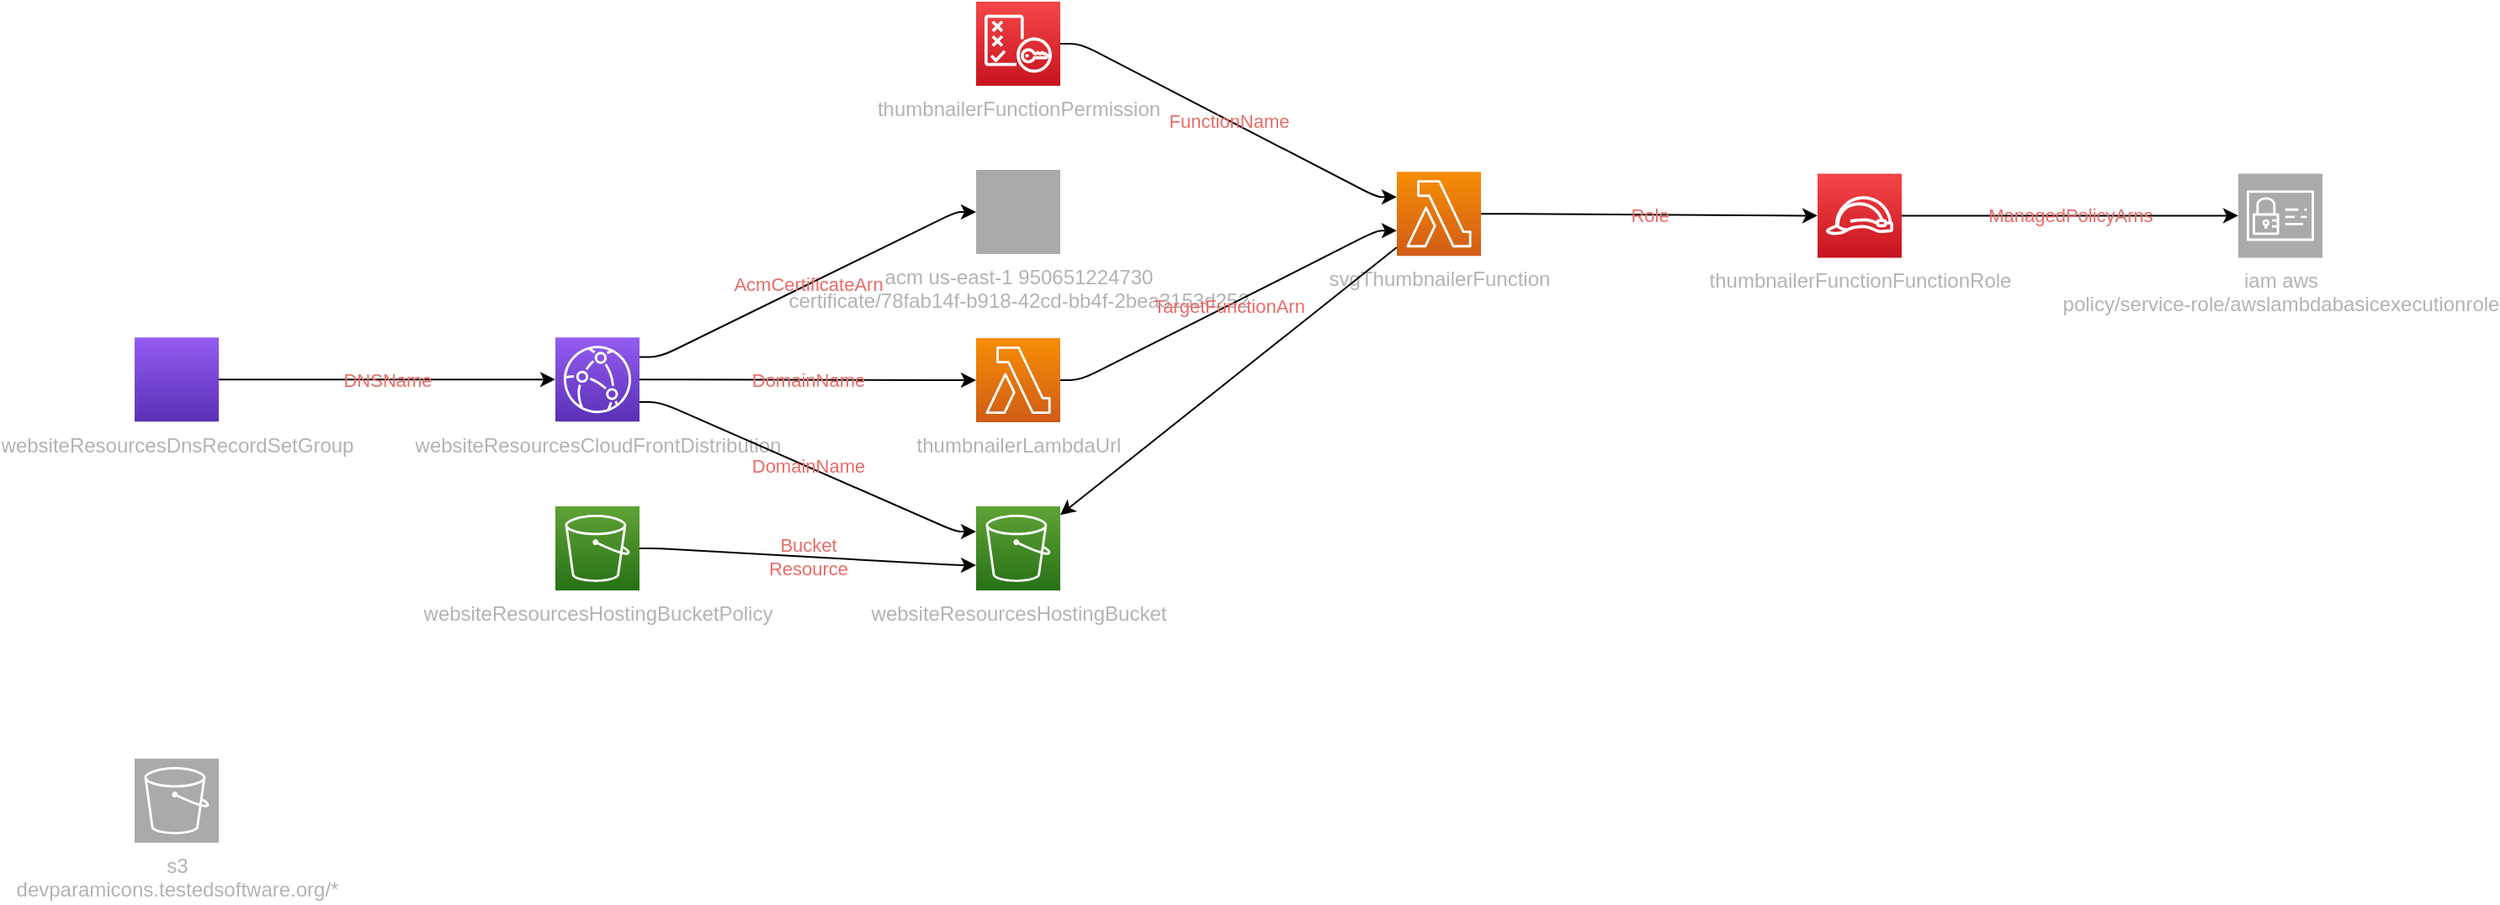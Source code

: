 <mxfile version="24.7.1" type="device">
  <diagram id="diagramid" name="Diagram">
    <mxGraphModel dx="1877" dy="556" grid="1" gridSize="10" guides="1" tooltips="1" connect="1" arrows="1" fold="1" page="1" pageScale="1" pageWidth="827" pageHeight="1169" math="0" shadow="0">
      <root>
        <mxCell id="0" />
        <mxCell id="1" parent="0" />
        <mxCell id="2" value="svgThumbnailerFunction" style="outlineConnect=0;fontColor=#B3B3B3;gradientColor=#F78E04;gradientDirection=north;fillColor=#D05C17;strokeColor=#ffffff;dashed=0;verticalLabelPosition=bottom;verticalAlign=top;align=center;html=1;fontSize=12;fontStyle=0;aspect=fixed;shape=mxgraph.aws4.resourceIcon;resIcon=mxgraph.aws4.lambda;" parent="1" vertex="1">
          <mxGeometry x="750" y="101.097" width="50" height="50" as="geometry" />
        </mxCell>
        <mxCell id="3" value="thumbnailerFunctionFunctionRole" style="outlineConnect=0;fontColor=#B3B3B3;gradientColor=#F54749;gradientDirection=north;fillColor=#C7131F;strokeColor=#ffffff;dashed=0;verticalLabelPosition=bottom;verticalAlign=top;align=center;html=1;fontSize=12;fontStyle=0;aspect=fixed;shape=mxgraph.aws4.resourceIcon;resIcon=mxgraph.aws4.role;" parent="1" vertex="1">
          <mxGeometry x="1000" y="102.195" width="50" height="50" as="geometry" />
        </mxCell>
        <mxCell id="4" value="thumbnailerFunctionPermission" style="outlineConnect=0;fontColor=#B3B3B3;gradientColor=#F54749;gradientDirection=north;fillColor=#C7131F;strokeColor=#ffffff;dashed=0;verticalLabelPosition=bottom;verticalAlign=top;align=center;html=1;fontSize=12;fontStyle=0;aspect=fixed;shape=mxgraph.aws4.resourceIcon;resIcon=mxgraph.aws4.policy;" parent="1" vertex="1">
          <mxGeometry x="500" width="50" height="50" as="geometry" />
        </mxCell>
        <mxCell id="5" value="thumbnailerLambdaUrl" style="outlineConnect=0;fontColor=#B3B3B3;gradientColor=#F78E04;gradientDirection=north;fillColor=#D05C17;strokeColor=#ffffff;dashed=0;verticalLabelPosition=bottom;verticalAlign=top;align=center;html=1;fontSize=12;fontStyle=0;aspect=fixed;shape=mxgraph.aws4.resourceIcon;resIcon=mxgraph.aws4.lambda;" parent="1" vertex="1">
          <mxGeometry x="500" y="200" width="50" height="50" as="geometry" />
        </mxCell>
        <mxCell id="6" value="websiteResourcesCloudFrontDistribution" style="outlineConnect=0;fontColor=#B3B3B3;gradientColor=#945DF2;gradientDirection=north;fillColor=#5A30B5;strokeColor=#ffffff;dashed=0;verticalLabelPosition=bottom;verticalAlign=top;align=center;html=1;fontSize=12;fontStyle=0;aspect=fixed;shape=mxgraph.aws4.resourceIcon;resIcon=mxgraph.aws4.cloudfront;" parent="1" vertex="1">
          <mxGeometry x="250" y="199.609" width="50" height="50" as="geometry" />
        </mxCell>
        <mxCell id="7" value="websiteResourcesDnsRecordSetGroup" style="outlineConnect=0;fontColor=#B3B3B3;gradientColor=#945DF2;gradientDirection=north;fillColor=#5A30B5;strokeColor=#ffffff;dashed=0;verticalLabelPosition=bottom;verticalAlign=top;align=center;html=1;fontSize=12;fontStyle=0;aspect=fixed;shape=mxgraph.aws4.resourceIcon;resIcon=mxgraph.aws4.route53;" parent="1" vertex="1">
          <mxGeometry y="199.609" width="50" height="50" as="geometry" />
        </mxCell>
        <mxCell id="8" value="websiteResourcesHostingBucket" style="outlineConnect=0;fontColor=#B3B3B3;gradientColor=#60A337;gradientDirection=north;fillColor=#277116;strokeColor=#ffffff;dashed=0;verticalLabelPosition=bottom;verticalAlign=top;align=center;html=1;fontSize=12;fontStyle=0;aspect=fixed;shape=mxgraph.aws4.resourceIcon;resIcon=mxgraph.aws4.s3;" parent="1" vertex="1">
          <mxGeometry x="500" y="300" width="50" height="50" as="geometry" />
        </mxCell>
        <mxCell id="9" value="websiteResourcesHostingBucketPolicy" style="outlineConnect=0;fontColor=#B3B3B3;gradientColor=#60A337;gradientDirection=north;fillColor=#277116;strokeColor=#ffffff;dashed=0;verticalLabelPosition=bottom;verticalAlign=top;align=center;html=1;fontSize=12;fontStyle=0;aspect=fixed;shape=mxgraph.aws4.resourceIcon;resIcon=mxgraph.aws4.s3;" parent="1" vertex="1">
          <mxGeometry x="250" y="300" width="50" height="50" as="geometry" />
        </mxCell>
        <mxCell id="10" value="iam  aws&#xa;policy/service-role/awslambdabasicexecutionrole" style="outlineConnect=0;fontColor=#B3B3B3;gradientColor=#aaaaaa;gradientDirection=north;fillColor=#aaaaaa;strokeColor=#ffffff;dashed=0;verticalLabelPosition=bottom;verticalAlign=top;align=center;html=1;fontSize=12;fontStyle=0;aspect=fixed;shape=mxgraph.aws4.resourceIcon;resIcon=mxgraph.aws4.identity_and_access_management;" parent="1" vertex="1">
          <mxGeometry x="1250" y="102.195" width="50" height="50" as="geometry" />
        </mxCell>
        <mxCell id="11" value="s3  &#xa;devparamicons.testedsoftware.org/*" style="outlineConnect=0;fontColor=#B3B3B3;gradientColor=#aaaaaa;gradientDirection=north;fillColor=#aaaaaa;strokeColor=#ffffff;dashed=0;verticalLabelPosition=bottom;verticalAlign=top;align=center;html=1;fontSize=12;fontStyle=0;aspect=fixed;shape=mxgraph.aws4.resourceIcon;resIcon=mxgraph.aws4.s3;" parent="1" vertex="1">
          <mxGeometry y="450" width="50" height="50" as="geometry" />
        </mxCell>
        <mxCell id="12" value="acm us-east-1 950651224730&#xa;certificate/78fab14f-b918-42cd-bb4f-2bea3153d252" style="outlineConnect=0;fontColor=#B3B3B3;gradientColor=#aaaaaa;gradientDirection=north;fillColor=#aaaaaa;strokeColor=#ffffff;dashed=0;verticalLabelPosition=bottom;verticalAlign=top;align=center;html=1;fontSize=12;fontStyle=0;aspect=fixed;shape=mxgraph.aws4.resourceIcon;resIcon=mxgraph.aws4.acm;" parent="1" vertex="1">
          <mxGeometry x="500" y="100" width="50" height="50" as="geometry" />
        </mxCell>
        <mxCell id="thumbnailerFunctionFunctionRole|svgThumbnailerFunction" value="Role" style="edgeStyle=orthogonalEdgeStyle;rounded=1;orthogonalLoop=1;jettySize=auto;html=1;labelBackgroundColor=none;fontColor=#EA6B66;noEdgeStyle=1;orthogonal=1;" parent="1" source="2" target="3" edge="1">
          <mxGeometry relative="1" as="geometry">
            <Array as="points">
              <mxPoint x="812" y="126.097" />
              <mxPoint x="988" y="127.195" />
            </Array>
          </mxGeometry>
        </mxCell>
        <mxCell id="iam  aws&#xa;policy/service-role/awslambdabasicexecutionrole|thumbnailerFunctionFunctionRole" value="ManagedPolicyArns" style="edgeStyle=orthogonalEdgeStyle;rounded=1;orthogonalLoop=1;jettySize=auto;html=1;labelBackgroundColor=none;fontColor=#EA6B66;noEdgeStyle=1;orthogonal=1;" parent="1" source="3" target="10" edge="1">
          <mxGeometry relative="1" as="geometry">
            <Array as="points">
              <mxPoint x="1062" y="127.195" />
              <mxPoint x="1238" y="127.195" />
            </Array>
          </mxGeometry>
        </mxCell>
        <mxCell id="svgThumbnailerFunction|thumbnailerFunctionPermission" value="FunctionName" style="edgeStyle=orthogonalEdgeStyle;rounded=1;orthogonalLoop=1;jettySize=auto;html=1;labelBackgroundColor=none;fontColor=#EA6B66;noEdgeStyle=1;orthogonal=1;" parent="1" source="4" target="2" edge="1">
          <mxGeometry relative="1" as="geometry">
            <Array as="points">
              <mxPoint x="562" y="25" />
              <mxPoint x="738" y="116.097" />
            </Array>
          </mxGeometry>
        </mxCell>
        <mxCell id="svgThumbnailerFunction|thumbnailerLambdaUrl" value="TargetFunctionArn" style="edgeStyle=orthogonalEdgeStyle;rounded=1;orthogonalLoop=1;jettySize=auto;html=1;labelBackgroundColor=none;fontColor=#EA6B66;noEdgeStyle=1;orthogonal=1;" parent="1" source="5" target="2" edge="1">
          <mxGeometry relative="1" as="geometry">
            <Array as="points">
              <mxPoint x="562" y="225" />
              <mxPoint x="738" y="136.097" />
            </Array>
          </mxGeometry>
        </mxCell>
        <mxCell id="websiteResourcesHostingBucket|websiteResourcesCloudFrontDistribution" value="DomainName" style="edgeStyle=orthogonalEdgeStyle;rounded=1;orthogonalLoop=1;jettySize=auto;html=1;labelBackgroundColor=none;fontColor=#EA6B66;noEdgeStyle=1;orthogonal=1;" parent="1" source="6" target="8" edge="1">
          <mxGeometry relative="1" as="geometry">
            <Array as="points">
              <mxPoint x="312" y="237.943" />
              <mxPoint x="488" y="315" />
            </Array>
          </mxGeometry>
        </mxCell>
        <mxCell id="acm us-east-1 950651224730&#xa;certificate/78fab14f-b918-42cd-bb4f-2bea3153d252|websiteResourcesCloudFrontDistribution" value="AcmCertificateArn" style="edgeStyle=orthogonalEdgeStyle;rounded=1;orthogonalLoop=1;jettySize=auto;html=1;labelBackgroundColor=none;fontColor=#EA6B66;noEdgeStyle=1;orthogonal=1;" parent="1" source="6" target="12" edge="1">
          <mxGeometry relative="1" as="geometry">
            <Array as="points">
              <mxPoint x="312" y="211.276" />
              <mxPoint x="488" y="125" />
            </Array>
          </mxGeometry>
        </mxCell>
        <mxCell id="thumbnailerLambdaUrl|websiteResourcesCloudFrontDistribution" value="DomainName" style="edgeStyle=orthogonalEdgeStyle;rounded=1;orthogonalLoop=1;jettySize=auto;html=1;labelBackgroundColor=none;fontColor=#EA6B66;noEdgeStyle=1;orthogonal=1;" parent="1" source="6" target="5" edge="1">
          <mxGeometry relative="1" as="geometry">
            <Array as="points">
              <mxPoint x="314" y="224.609" />
              <mxPoint x="488" y="225" />
            </Array>
          </mxGeometry>
        </mxCell>
        <mxCell id="websiteResourcesCloudFrontDistribution|websiteResourcesDnsRecordSetGroup" value="DNSName" style="edgeStyle=orthogonalEdgeStyle;rounded=1;orthogonalLoop=1;jettySize=auto;html=1;labelBackgroundColor=none;fontColor=#EA6B66;noEdgeStyle=1;orthogonal=1;" parent="1" source="7" target="6" edge="1">
          <mxGeometry relative="1" as="geometry">
            <Array as="points">
              <mxPoint x="62" y="224.609" />
              <mxPoint x="238" y="224.609" />
            </Array>
          </mxGeometry>
        </mxCell>
        <mxCell id="websiteResourcesHostingBucket|websiteResourcesHostingBucketPolicy" value="Bucket&#xa;Resource" style="edgeStyle=orthogonalEdgeStyle;rounded=1;orthogonalLoop=1;jettySize=auto;html=1;labelBackgroundColor=none;fontColor=#EA6B66;noEdgeStyle=1;orthogonal=1;" parent="1" source="9" target="8" edge="1">
          <mxGeometry relative="1" as="geometry">
            <Array as="points">
              <mxPoint x="312" y="325" />
              <mxPoint x="488" y="335" />
            </Array>
          </mxGeometry>
        </mxCell>
        <mxCell id="pm7tJTc_qIkHGgww9JEo-12" value="" style="endArrow=classic;html=1;rounded=0;" edge="1" parent="1" source="2" target="8">
          <mxGeometry width="50" height="50" relative="1" as="geometry">
            <mxPoint x="450" y="310" as="sourcePoint" />
            <mxPoint x="500" y="260" as="targetPoint" />
          </mxGeometry>
        </mxCell>
      </root>
    </mxGraphModel>
  </diagram>
</mxfile>
